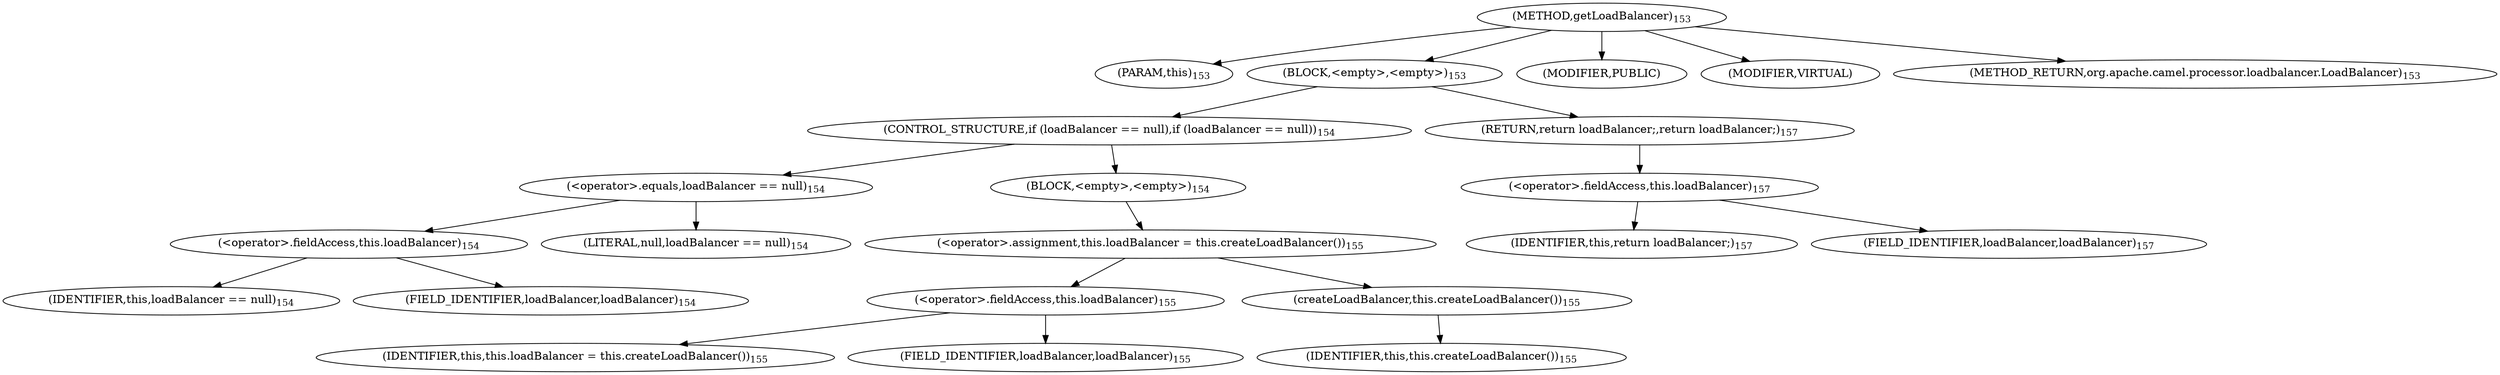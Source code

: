 digraph "getLoadBalancer" {  
"375" [label = <(METHOD,getLoadBalancer)<SUB>153</SUB>> ]
"24" [label = <(PARAM,this)<SUB>153</SUB>> ]
"376" [label = <(BLOCK,&lt;empty&gt;,&lt;empty&gt;)<SUB>153</SUB>> ]
"377" [label = <(CONTROL_STRUCTURE,if (loadBalancer == null),if (loadBalancer == null))<SUB>154</SUB>> ]
"378" [label = <(&lt;operator&gt;.equals,loadBalancer == null)<SUB>154</SUB>> ]
"379" [label = <(&lt;operator&gt;.fieldAccess,this.loadBalancer)<SUB>154</SUB>> ]
"380" [label = <(IDENTIFIER,this,loadBalancer == null)<SUB>154</SUB>> ]
"381" [label = <(FIELD_IDENTIFIER,loadBalancer,loadBalancer)<SUB>154</SUB>> ]
"382" [label = <(LITERAL,null,loadBalancer == null)<SUB>154</SUB>> ]
"383" [label = <(BLOCK,&lt;empty&gt;,&lt;empty&gt;)<SUB>154</SUB>> ]
"384" [label = <(&lt;operator&gt;.assignment,this.loadBalancer = this.createLoadBalancer())<SUB>155</SUB>> ]
"385" [label = <(&lt;operator&gt;.fieldAccess,this.loadBalancer)<SUB>155</SUB>> ]
"386" [label = <(IDENTIFIER,this,this.loadBalancer = this.createLoadBalancer())<SUB>155</SUB>> ]
"387" [label = <(FIELD_IDENTIFIER,loadBalancer,loadBalancer)<SUB>155</SUB>> ]
"388" [label = <(createLoadBalancer,this.createLoadBalancer())<SUB>155</SUB>> ]
"23" [label = <(IDENTIFIER,this,this.createLoadBalancer())<SUB>155</SUB>> ]
"389" [label = <(RETURN,return loadBalancer;,return loadBalancer;)<SUB>157</SUB>> ]
"390" [label = <(&lt;operator&gt;.fieldAccess,this.loadBalancer)<SUB>157</SUB>> ]
"391" [label = <(IDENTIFIER,this,return loadBalancer;)<SUB>157</SUB>> ]
"392" [label = <(FIELD_IDENTIFIER,loadBalancer,loadBalancer)<SUB>157</SUB>> ]
"393" [label = <(MODIFIER,PUBLIC)> ]
"394" [label = <(MODIFIER,VIRTUAL)> ]
"395" [label = <(METHOD_RETURN,org.apache.camel.processor.loadbalancer.LoadBalancer)<SUB>153</SUB>> ]
  "375" -> "24" 
  "375" -> "376" 
  "375" -> "393" 
  "375" -> "394" 
  "375" -> "395" 
  "376" -> "377" 
  "376" -> "389" 
  "377" -> "378" 
  "377" -> "383" 
  "378" -> "379" 
  "378" -> "382" 
  "379" -> "380" 
  "379" -> "381" 
  "383" -> "384" 
  "384" -> "385" 
  "384" -> "388" 
  "385" -> "386" 
  "385" -> "387" 
  "388" -> "23" 
  "389" -> "390" 
  "390" -> "391" 
  "390" -> "392" 
}
